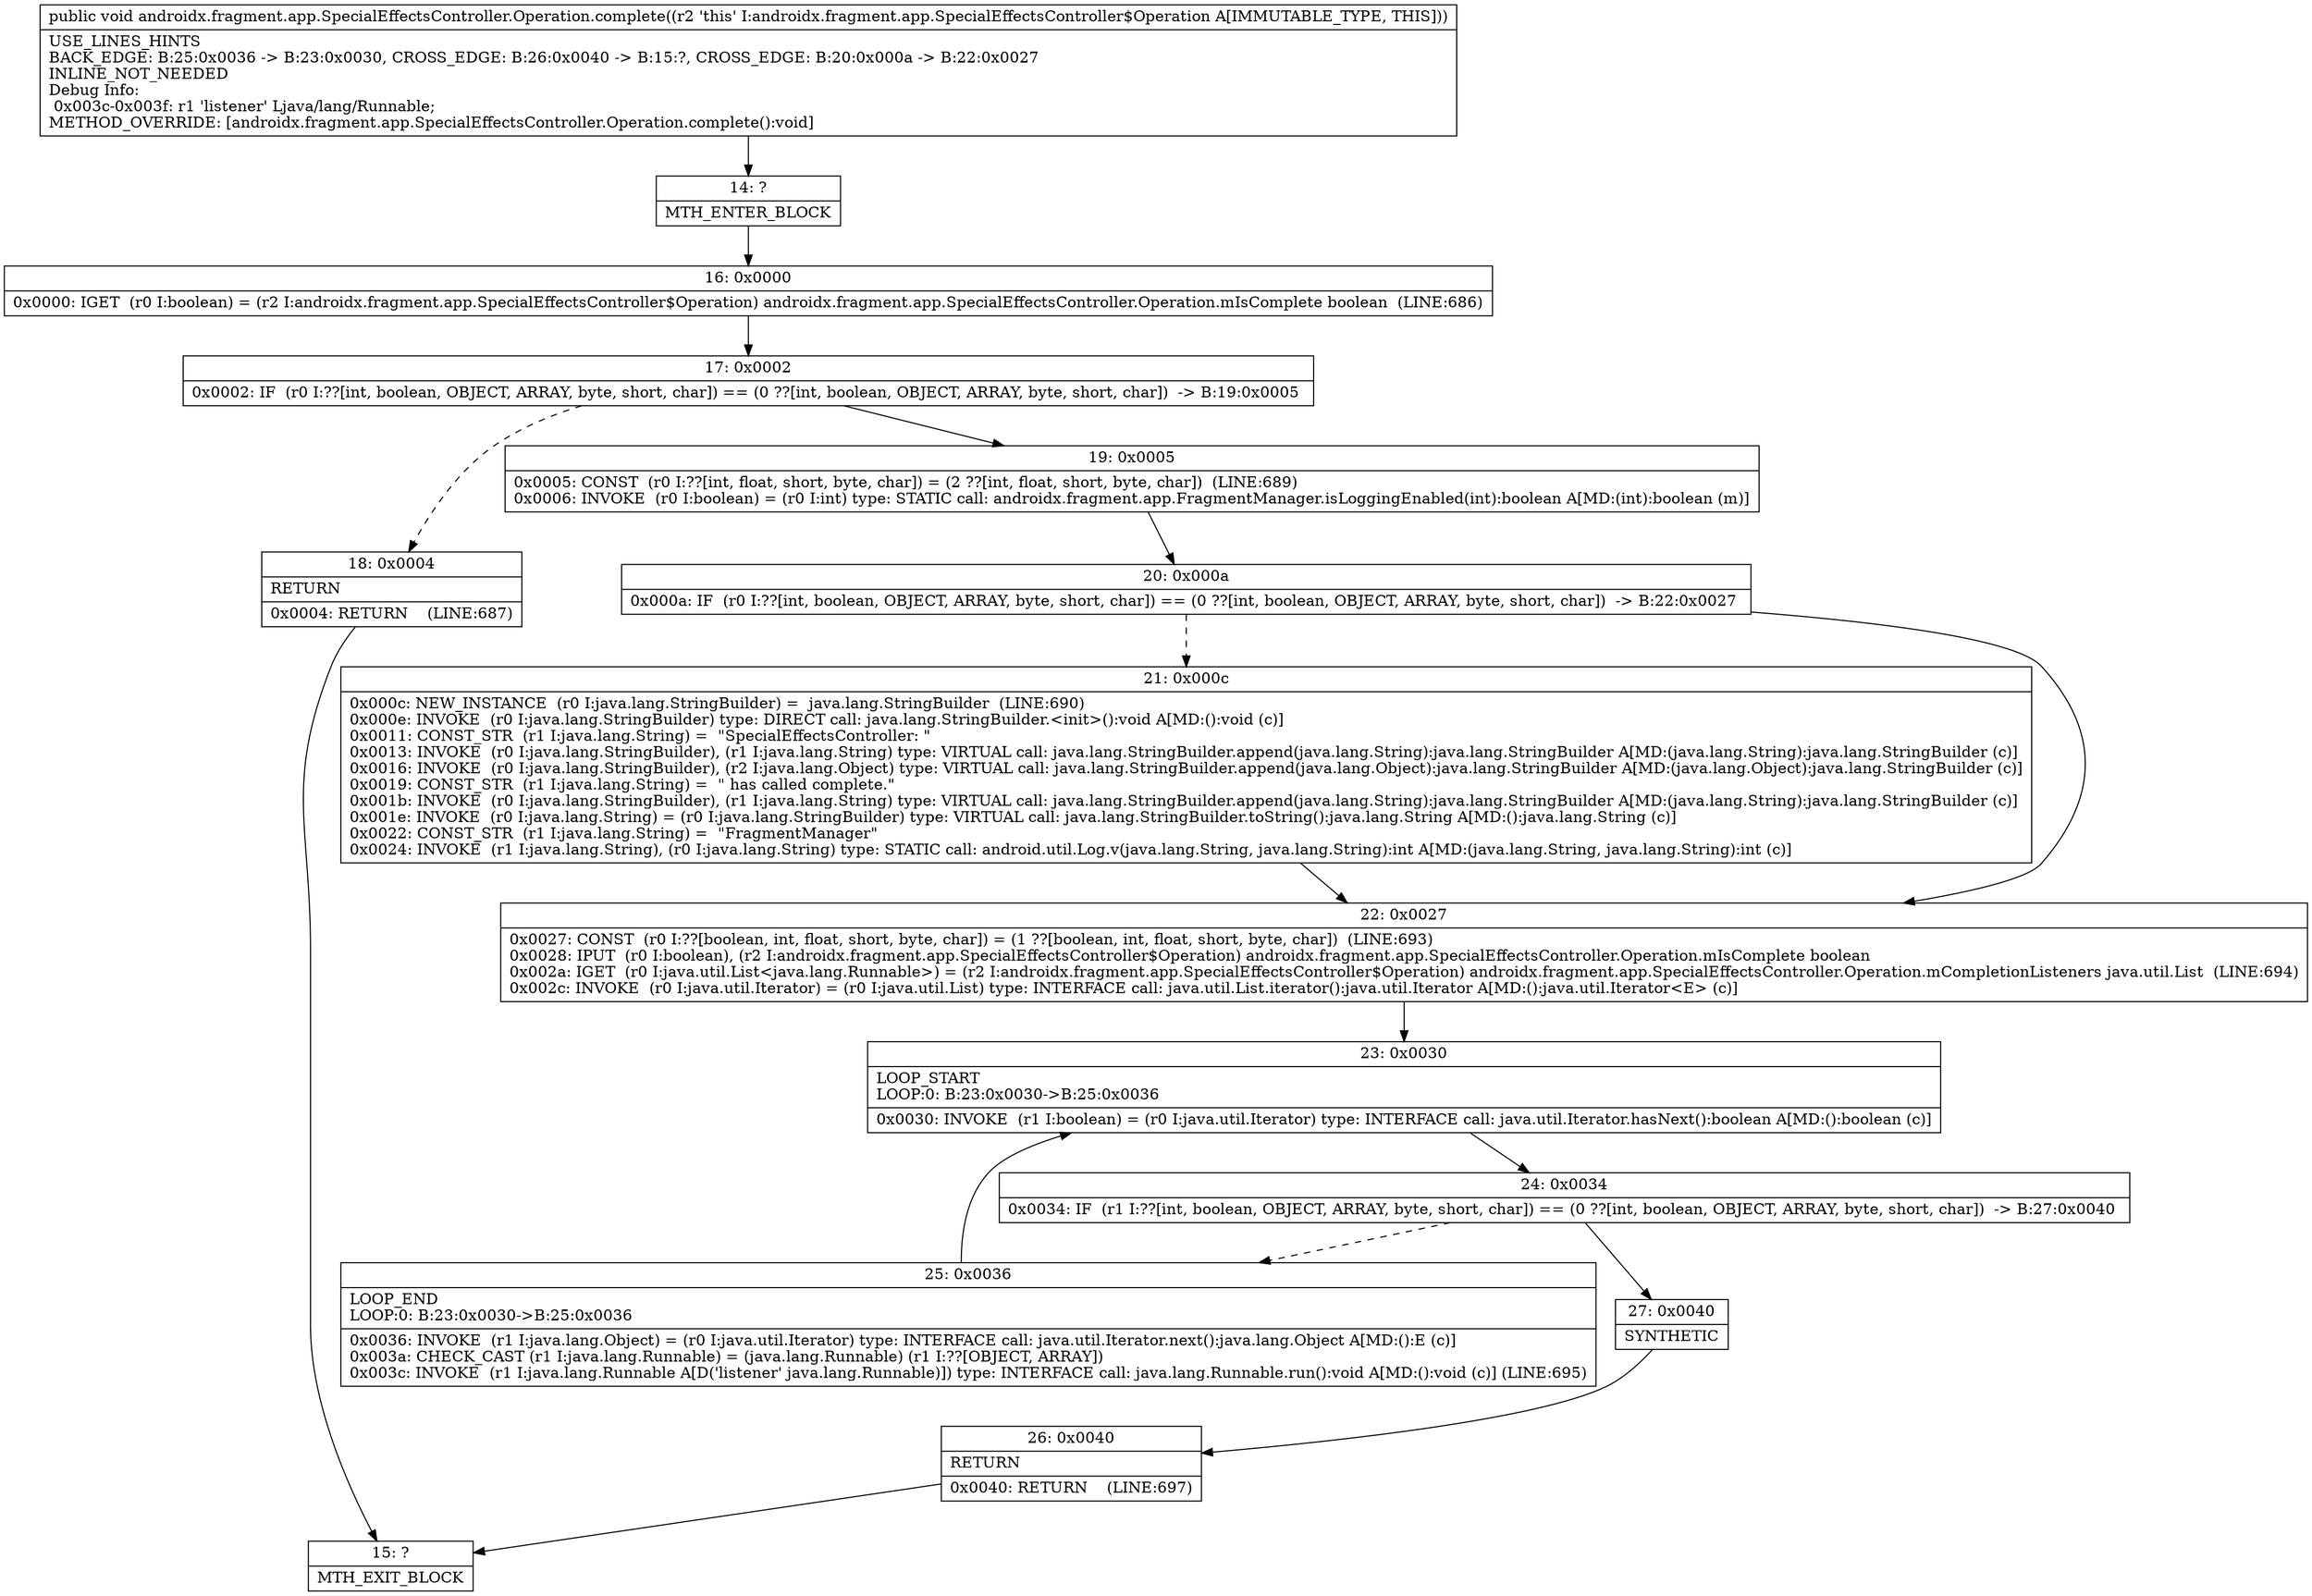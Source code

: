 digraph "CFG forandroidx.fragment.app.SpecialEffectsController.Operation.complete()V" {
Node_14 [shape=record,label="{14\:\ ?|MTH_ENTER_BLOCK\l}"];
Node_16 [shape=record,label="{16\:\ 0x0000|0x0000: IGET  (r0 I:boolean) = (r2 I:androidx.fragment.app.SpecialEffectsController$Operation) androidx.fragment.app.SpecialEffectsController.Operation.mIsComplete boolean  (LINE:686)\l}"];
Node_17 [shape=record,label="{17\:\ 0x0002|0x0002: IF  (r0 I:??[int, boolean, OBJECT, ARRAY, byte, short, char]) == (0 ??[int, boolean, OBJECT, ARRAY, byte, short, char])  \-\> B:19:0x0005 \l}"];
Node_18 [shape=record,label="{18\:\ 0x0004|RETURN\l|0x0004: RETURN    (LINE:687)\l}"];
Node_15 [shape=record,label="{15\:\ ?|MTH_EXIT_BLOCK\l}"];
Node_19 [shape=record,label="{19\:\ 0x0005|0x0005: CONST  (r0 I:??[int, float, short, byte, char]) = (2 ??[int, float, short, byte, char])  (LINE:689)\l0x0006: INVOKE  (r0 I:boolean) = (r0 I:int) type: STATIC call: androidx.fragment.app.FragmentManager.isLoggingEnabled(int):boolean A[MD:(int):boolean (m)]\l}"];
Node_20 [shape=record,label="{20\:\ 0x000a|0x000a: IF  (r0 I:??[int, boolean, OBJECT, ARRAY, byte, short, char]) == (0 ??[int, boolean, OBJECT, ARRAY, byte, short, char])  \-\> B:22:0x0027 \l}"];
Node_21 [shape=record,label="{21\:\ 0x000c|0x000c: NEW_INSTANCE  (r0 I:java.lang.StringBuilder) =  java.lang.StringBuilder  (LINE:690)\l0x000e: INVOKE  (r0 I:java.lang.StringBuilder) type: DIRECT call: java.lang.StringBuilder.\<init\>():void A[MD:():void (c)]\l0x0011: CONST_STR  (r1 I:java.lang.String) =  \"SpecialEffectsController: \" \l0x0013: INVOKE  (r0 I:java.lang.StringBuilder), (r1 I:java.lang.String) type: VIRTUAL call: java.lang.StringBuilder.append(java.lang.String):java.lang.StringBuilder A[MD:(java.lang.String):java.lang.StringBuilder (c)]\l0x0016: INVOKE  (r0 I:java.lang.StringBuilder), (r2 I:java.lang.Object) type: VIRTUAL call: java.lang.StringBuilder.append(java.lang.Object):java.lang.StringBuilder A[MD:(java.lang.Object):java.lang.StringBuilder (c)]\l0x0019: CONST_STR  (r1 I:java.lang.String) =  \" has called complete.\" \l0x001b: INVOKE  (r0 I:java.lang.StringBuilder), (r1 I:java.lang.String) type: VIRTUAL call: java.lang.StringBuilder.append(java.lang.String):java.lang.StringBuilder A[MD:(java.lang.String):java.lang.StringBuilder (c)]\l0x001e: INVOKE  (r0 I:java.lang.String) = (r0 I:java.lang.StringBuilder) type: VIRTUAL call: java.lang.StringBuilder.toString():java.lang.String A[MD:():java.lang.String (c)]\l0x0022: CONST_STR  (r1 I:java.lang.String) =  \"FragmentManager\" \l0x0024: INVOKE  (r1 I:java.lang.String), (r0 I:java.lang.String) type: STATIC call: android.util.Log.v(java.lang.String, java.lang.String):int A[MD:(java.lang.String, java.lang.String):int (c)]\l}"];
Node_22 [shape=record,label="{22\:\ 0x0027|0x0027: CONST  (r0 I:??[boolean, int, float, short, byte, char]) = (1 ??[boolean, int, float, short, byte, char])  (LINE:693)\l0x0028: IPUT  (r0 I:boolean), (r2 I:androidx.fragment.app.SpecialEffectsController$Operation) androidx.fragment.app.SpecialEffectsController.Operation.mIsComplete boolean \l0x002a: IGET  (r0 I:java.util.List\<java.lang.Runnable\>) = (r2 I:androidx.fragment.app.SpecialEffectsController$Operation) androidx.fragment.app.SpecialEffectsController.Operation.mCompletionListeners java.util.List  (LINE:694)\l0x002c: INVOKE  (r0 I:java.util.Iterator) = (r0 I:java.util.List) type: INTERFACE call: java.util.List.iterator():java.util.Iterator A[MD:():java.util.Iterator\<E\> (c)]\l}"];
Node_23 [shape=record,label="{23\:\ 0x0030|LOOP_START\lLOOP:0: B:23:0x0030\-\>B:25:0x0036\l|0x0030: INVOKE  (r1 I:boolean) = (r0 I:java.util.Iterator) type: INTERFACE call: java.util.Iterator.hasNext():boolean A[MD:():boolean (c)]\l}"];
Node_24 [shape=record,label="{24\:\ 0x0034|0x0034: IF  (r1 I:??[int, boolean, OBJECT, ARRAY, byte, short, char]) == (0 ??[int, boolean, OBJECT, ARRAY, byte, short, char])  \-\> B:27:0x0040 \l}"];
Node_25 [shape=record,label="{25\:\ 0x0036|LOOP_END\lLOOP:0: B:23:0x0030\-\>B:25:0x0036\l|0x0036: INVOKE  (r1 I:java.lang.Object) = (r0 I:java.util.Iterator) type: INTERFACE call: java.util.Iterator.next():java.lang.Object A[MD:():E (c)]\l0x003a: CHECK_CAST (r1 I:java.lang.Runnable) = (java.lang.Runnable) (r1 I:??[OBJECT, ARRAY]) \l0x003c: INVOKE  (r1 I:java.lang.Runnable A[D('listener' java.lang.Runnable)]) type: INTERFACE call: java.lang.Runnable.run():void A[MD:():void (c)] (LINE:695)\l}"];
Node_27 [shape=record,label="{27\:\ 0x0040|SYNTHETIC\l}"];
Node_26 [shape=record,label="{26\:\ 0x0040|RETURN\l|0x0040: RETURN    (LINE:697)\l}"];
MethodNode[shape=record,label="{public void androidx.fragment.app.SpecialEffectsController.Operation.complete((r2 'this' I:androidx.fragment.app.SpecialEffectsController$Operation A[IMMUTABLE_TYPE, THIS]))  | USE_LINES_HINTS\lBACK_EDGE: B:25:0x0036 \-\> B:23:0x0030, CROSS_EDGE: B:26:0x0040 \-\> B:15:?, CROSS_EDGE: B:20:0x000a \-\> B:22:0x0027\lINLINE_NOT_NEEDED\lDebug Info:\l  0x003c\-0x003f: r1 'listener' Ljava\/lang\/Runnable;\lMETHOD_OVERRIDE: [androidx.fragment.app.SpecialEffectsController.Operation.complete():void]\l}"];
MethodNode -> Node_14;Node_14 -> Node_16;
Node_16 -> Node_17;
Node_17 -> Node_18[style=dashed];
Node_17 -> Node_19;
Node_18 -> Node_15;
Node_19 -> Node_20;
Node_20 -> Node_21[style=dashed];
Node_20 -> Node_22;
Node_21 -> Node_22;
Node_22 -> Node_23;
Node_23 -> Node_24;
Node_24 -> Node_25[style=dashed];
Node_24 -> Node_27;
Node_25 -> Node_23;
Node_27 -> Node_26;
Node_26 -> Node_15;
}

